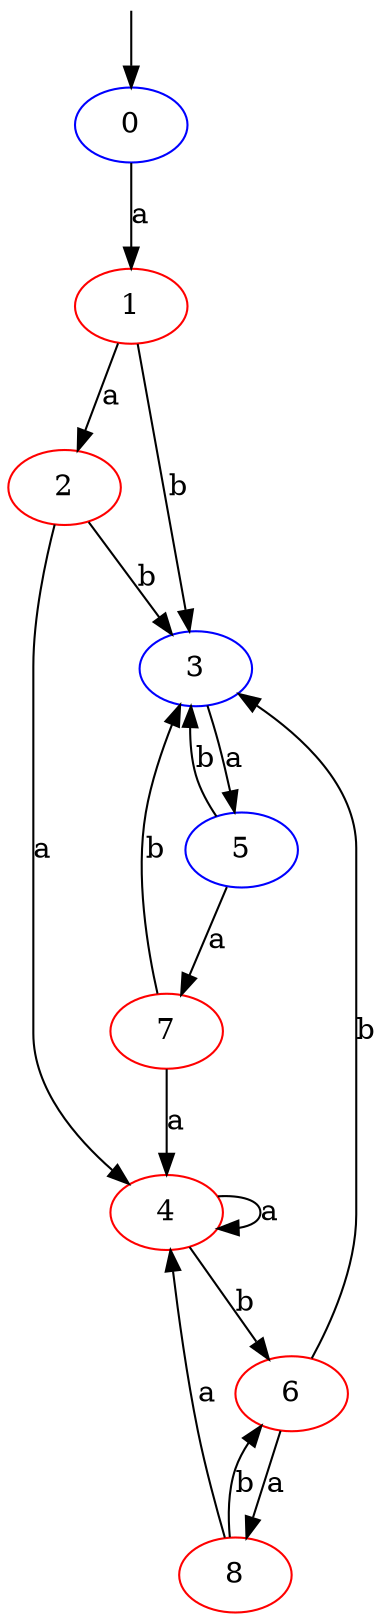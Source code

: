 digraph G{node [color=blue;];0;node [color=red;];1;node [color=red;];2;node [color=blue;];3;node [color=red;];4;node [color=blue;];5;node [color=red;];6;node [color=red;];7;node [color=red;];8;node [shape=none;label="";height=0;width=0;];-1;-1->0;0->1[label="a";];1->2[label="a";];1->3[label="b";];2->4[label="a";];2->3[label="b";];3->5[label="a";];4->4[label="a";];4->6[label="b";];5->7[label="a";];5->3[label="b";];6->8[label="a";];6->3[label="b";];7->4[label="a";];7->3[label="b";];8->4[label="a";];8->6[label="b";];}
